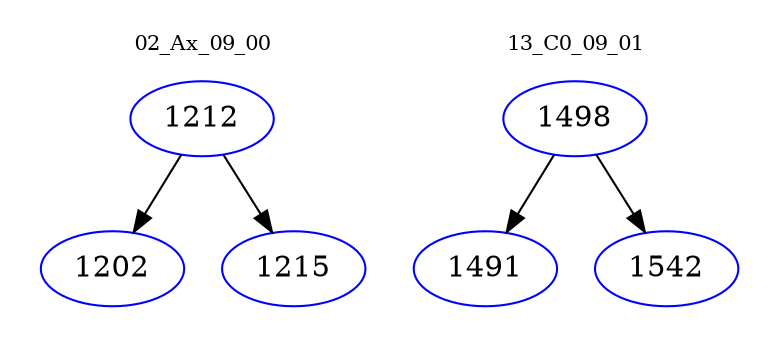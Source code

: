 digraph{
subgraph cluster_0 {
color = white
label = "02_Ax_09_00";
fontsize=10;
T0_1212 [label="1212", color="blue"]
T0_1212 -> T0_1202 [color="black"]
T0_1202 [label="1202", color="blue"]
T0_1212 -> T0_1215 [color="black"]
T0_1215 [label="1215", color="blue"]
}
subgraph cluster_1 {
color = white
label = "13_C0_09_01";
fontsize=10;
T1_1498 [label="1498", color="blue"]
T1_1498 -> T1_1491 [color="black"]
T1_1491 [label="1491", color="blue"]
T1_1498 -> T1_1542 [color="black"]
T1_1542 [label="1542", color="blue"]
}
}
